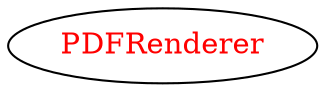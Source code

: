 digraph dependencyGraph {
 concentrate=true;
 ranksep="2.0";
 rankdir="LR"; 
 splines="ortho";
"PDFRenderer" [fontcolor="red"];
}